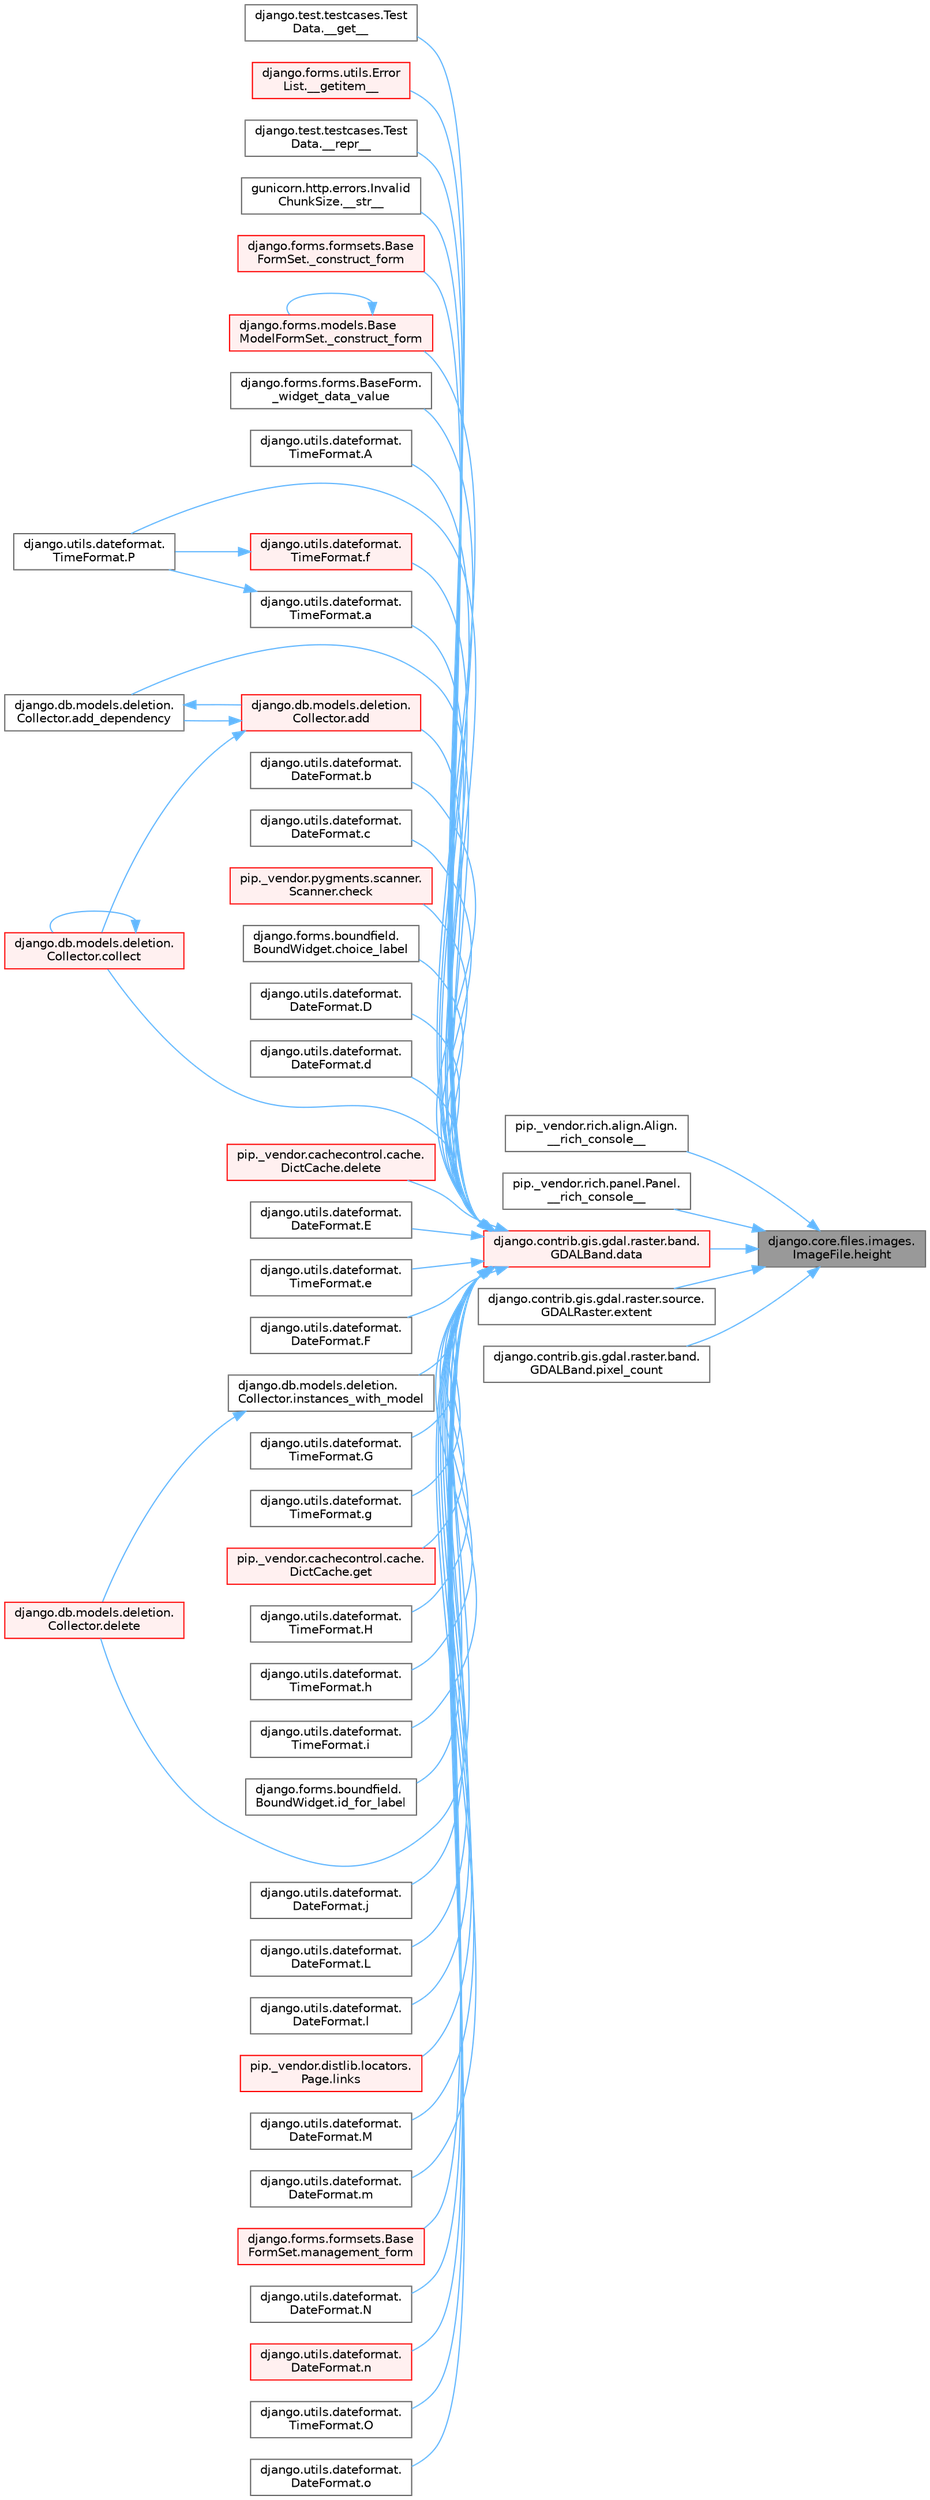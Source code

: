 digraph "django.core.files.images.ImageFile.height"
{
 // LATEX_PDF_SIZE
  bgcolor="transparent";
  edge [fontname=Helvetica,fontsize=10,labelfontname=Helvetica,labelfontsize=10];
  node [fontname=Helvetica,fontsize=10,shape=box,height=0.2,width=0.4];
  rankdir="RL";
  Node1 [id="Node000001",label="django.core.files.images.\lImageFile.height",height=0.2,width=0.4,color="gray40", fillcolor="grey60", style="filled", fontcolor="black",tooltip=" "];
  Node1 -> Node2 [id="edge1_Node000001_Node000002",dir="back",color="steelblue1",style="solid",tooltip=" "];
  Node2 [id="Node000002",label="pip._vendor.rich.align.Align.\l__rich_console__",height=0.2,width=0.4,color="grey40", fillcolor="white", style="filled",URL="$classpip_1_1__vendor_1_1rich_1_1align_1_1_align.html#afd4f8994e1355e2c22c2aa1145f0d400",tooltip=" "];
  Node1 -> Node3 [id="edge2_Node000001_Node000003",dir="back",color="steelblue1",style="solid",tooltip=" "];
  Node3 [id="Node000003",label="pip._vendor.rich.panel.Panel.\l__rich_console__",height=0.2,width=0.4,color="grey40", fillcolor="white", style="filled",URL="$classpip_1_1__vendor_1_1rich_1_1panel_1_1_panel.html#a6c612abd2dc827e0625fba926d709fb6",tooltip=" "];
  Node1 -> Node4 [id="edge3_Node000001_Node000004",dir="back",color="steelblue1",style="solid",tooltip=" "];
  Node4 [id="Node000004",label="django.contrib.gis.gdal.raster.band.\lGDALBand.data",height=0.2,width=0.4,color="red", fillcolor="#FFF0F0", style="filled",URL="$classdjango_1_1contrib_1_1gis_1_1gdal_1_1raster_1_1band_1_1_g_d_a_l_band.html#a5d37dc4c4d5a50a21b75460e75f9ee4d",tooltip=" "];
  Node4 -> Node5 [id="edge4_Node000004_Node000005",dir="back",color="steelblue1",style="solid",tooltip=" "];
  Node5 [id="Node000005",label="django.test.testcases.Test\lData.__get__",height=0.2,width=0.4,color="grey40", fillcolor="white", style="filled",URL="$classdjango_1_1test_1_1testcases_1_1_test_data.html#a6b90c1a9262cf266d34b5e5faa257454",tooltip=" "];
  Node4 -> Node6 [id="edge5_Node000004_Node000006",dir="back",color="steelblue1",style="solid",tooltip=" "];
  Node6 [id="Node000006",label="django.forms.utils.Error\lList.__getitem__",height=0.2,width=0.4,color="red", fillcolor="#FFF0F0", style="filled",URL="$classdjango_1_1forms_1_1utils_1_1_error_list.html#a2e2a77de3202d50ed650ac677fc03b24",tooltip=" "];
  Node4 -> Node675 [id="edge6_Node000004_Node000675",dir="back",color="steelblue1",style="solid",tooltip=" "];
  Node675 [id="Node000675",label="django.test.testcases.Test\lData.__repr__",height=0.2,width=0.4,color="grey40", fillcolor="white", style="filled",URL="$classdjango_1_1test_1_1testcases_1_1_test_data.html#afdff675b2003e7c32b6eccee739f936d",tooltip=" "];
  Node4 -> Node676 [id="edge7_Node000004_Node000676",dir="back",color="steelblue1",style="solid",tooltip=" "];
  Node676 [id="Node000676",label="gunicorn.http.errors.Invalid\lChunkSize.__str__",height=0.2,width=0.4,color="grey40", fillcolor="white", style="filled",URL="$classgunicorn_1_1http_1_1errors_1_1_invalid_chunk_size.html#ad3e2302a318e7c6532a3845dd0d9ab08",tooltip=" "];
  Node4 -> Node677 [id="edge8_Node000004_Node000677",dir="back",color="steelblue1",style="solid",tooltip=" "];
  Node677 [id="Node000677",label="django.forms.formsets.Base\lFormSet._construct_form",height=0.2,width=0.4,color="red", fillcolor="#FFF0F0", style="filled",URL="$classdjango_1_1forms_1_1formsets_1_1_base_form_set.html#a4a92b0779a5f5964325e73f9c8521fe8",tooltip=" "];
  Node4 -> Node1891 [id="edge9_Node000004_Node001891",dir="back",color="steelblue1",style="solid",tooltip=" "];
  Node1891 [id="Node001891",label="django.forms.models.Base\lModelFormSet._construct_form",height=0.2,width=0.4,color="red", fillcolor="#FFF0F0", style="filled",URL="$classdjango_1_1forms_1_1models_1_1_base_model_form_set.html#a2318f52c4f2963f7674c8e15e2f3c324",tooltip=" "];
  Node1891 -> Node1891 [id="edge10_Node001891_Node001891",dir="back",color="steelblue1",style="solid",tooltip=" "];
  Node4 -> Node789 [id="edge11_Node000004_Node000789",dir="back",color="steelblue1",style="solid",tooltip=" "];
  Node789 [id="Node000789",label="django.forms.forms.BaseForm.\l_widget_data_value",height=0.2,width=0.4,color="grey40", fillcolor="white", style="filled",URL="$classdjango_1_1forms_1_1forms_1_1_base_form.html#a237e69a267c76deaa1f2bb226b221391",tooltip=" "];
  Node4 -> Node2536 [id="edge12_Node000004_Node002536",dir="back",color="steelblue1",style="solid",tooltip=" "];
  Node2536 [id="Node002536",label="django.utils.dateformat.\lTimeFormat.A",height=0.2,width=0.4,color="grey40", fillcolor="white", style="filled",URL="$classdjango_1_1utils_1_1dateformat_1_1_time_format.html#a898c46892be32ae0b87cb43c4fae59be",tooltip=" "];
  Node4 -> Node2537 [id="edge13_Node000004_Node002537",dir="back",color="steelblue1",style="solid",tooltip=" "];
  Node2537 [id="Node002537",label="django.utils.dateformat.\lTimeFormat.a",height=0.2,width=0.4,color="grey40", fillcolor="white", style="filled",URL="$classdjango_1_1utils_1_1dateformat_1_1_time_format.html#a409404e03f8dee0ca4d78182bf1e0deb",tooltip=" "];
  Node2537 -> Node2538 [id="edge14_Node002537_Node002538",dir="back",color="steelblue1",style="solid",tooltip=" "];
  Node2538 [id="Node002538",label="django.utils.dateformat.\lTimeFormat.P",height=0.2,width=0.4,color="grey40", fillcolor="white", style="filled",URL="$classdjango_1_1utils_1_1dateformat_1_1_time_format.html#ae2632bdb5a3a38e4f4da1238764dbafb",tooltip=" "];
  Node4 -> Node2539 [id="edge15_Node000004_Node002539",dir="back",color="steelblue1",style="solid",tooltip=" "];
  Node2539 [id="Node002539",label="django.db.models.deletion.\lCollector.add",height=0.2,width=0.4,color="red", fillcolor="#FFF0F0", style="filled",URL="$classdjango_1_1db_1_1models_1_1deletion_1_1_collector.html#a92a25e9aef2930eb72e650f4e05abd18",tooltip=" "];
  Node2539 -> Node2540 [id="edge16_Node002539_Node002540",dir="back",color="steelblue1",style="solid",tooltip=" "];
  Node2540 [id="Node002540",label="django.db.models.deletion.\lCollector.add_dependency",height=0.2,width=0.4,color="grey40", fillcolor="white", style="filled",URL="$classdjango_1_1db_1_1models_1_1deletion_1_1_collector.html#a574d0f3a7a5934549fdb9a7db96db1ef",tooltip=" "];
  Node2540 -> Node2539 [id="edge17_Node002540_Node002539",dir="back",color="steelblue1",style="solid",tooltip=" "];
  Node2539 -> Node320 [id="edge18_Node002539_Node000320",dir="back",color="steelblue1",style="solid",tooltip=" "];
  Node320 [id="Node000320",label="django.db.models.deletion.\lCollector.collect",height=0.2,width=0.4,color="red", fillcolor="#FFF0F0", style="filled",URL="$classdjango_1_1db_1_1models_1_1deletion_1_1_collector.html#ae6d2a061dcb129755a51ced6ab45edad",tooltip=" "];
  Node320 -> Node320 [id="edge19_Node000320_Node000320",dir="back",color="steelblue1",style="solid",tooltip=" "];
  Node4 -> Node2540 [id="edge20_Node000004_Node002540",dir="back",color="steelblue1",style="solid",tooltip=" "];
  Node4 -> Node2542 [id="edge21_Node000004_Node002542",dir="back",color="steelblue1",style="solid",tooltip=" "];
  Node2542 [id="Node002542",label="django.utils.dateformat.\lDateFormat.b",height=0.2,width=0.4,color="grey40", fillcolor="white", style="filled",URL="$classdjango_1_1utils_1_1dateformat_1_1_date_format.html#a8633e29d9a65ad9829e32de99d9fcd34",tooltip=" "];
  Node4 -> Node2543 [id="edge22_Node000004_Node002543",dir="back",color="steelblue1",style="solid",tooltip=" "];
  Node2543 [id="Node002543",label="django.utils.dateformat.\lDateFormat.c",height=0.2,width=0.4,color="grey40", fillcolor="white", style="filled",URL="$classdjango_1_1utils_1_1dateformat_1_1_date_format.html#ad2ca67d40b05e991817ddd607214eae0",tooltip=" "];
  Node4 -> Node2544 [id="edge23_Node000004_Node002544",dir="back",color="steelblue1",style="solid",tooltip=" "];
  Node2544 [id="Node002544",label="pip._vendor.pygments.scanner.\lScanner.check",height=0.2,width=0.4,color="red", fillcolor="#FFF0F0", style="filled",URL="$classpip_1_1__vendor_1_1pygments_1_1scanner_1_1_scanner.html#a40f26bfe3c57607db66676e8a797a62b",tooltip=" "];
  Node4 -> Node2545 [id="edge24_Node000004_Node002545",dir="back",color="steelblue1",style="solid",tooltip=" "];
  Node2545 [id="Node002545",label="django.forms.boundfield.\lBoundWidget.choice_label",height=0.2,width=0.4,color="grey40", fillcolor="white", style="filled",URL="$classdjango_1_1forms_1_1boundfield_1_1_bound_widget.html#a3aec5525486682881c34e1a1ba2a05de",tooltip=" "];
  Node4 -> Node320 [id="edge25_Node000004_Node000320",dir="back",color="steelblue1",style="solid",tooltip=" "];
  Node4 -> Node2546 [id="edge26_Node000004_Node002546",dir="back",color="steelblue1",style="solid",tooltip=" "];
  Node2546 [id="Node002546",label="django.utils.dateformat.\lDateFormat.D",height=0.2,width=0.4,color="grey40", fillcolor="white", style="filled",URL="$classdjango_1_1utils_1_1dateformat_1_1_date_format.html#a002850f733cf8c0a562121f6e228aeb3",tooltip=" "];
  Node4 -> Node2547 [id="edge27_Node000004_Node002547",dir="back",color="steelblue1",style="solid",tooltip=" "];
  Node2547 [id="Node002547",label="django.utils.dateformat.\lDateFormat.d",height=0.2,width=0.4,color="grey40", fillcolor="white", style="filled",URL="$classdjango_1_1utils_1_1dateformat_1_1_date_format.html#a27935d9f37aa434dfb53a482b3bfeefb",tooltip=" "];
  Node4 -> Node934 [id="edge28_Node000004_Node000934",dir="back",color="steelblue1",style="solid",tooltip=" "];
  Node934 [id="Node000934",label="django.db.models.deletion.\lCollector.delete",height=0.2,width=0.4,color="red", fillcolor="#FFF0F0", style="filled",URL="$classdjango_1_1db_1_1models_1_1deletion_1_1_collector.html#aabaf91f3931f344113179c2f8f94686b",tooltip=" "];
  Node4 -> Node2548 [id="edge29_Node000004_Node002548",dir="back",color="steelblue1",style="solid",tooltip=" "];
  Node2548 [id="Node002548",label="pip._vendor.cachecontrol.cache.\lDictCache.delete",height=0.2,width=0.4,color="red", fillcolor="#FFF0F0", style="filled",URL="$classpip_1_1__vendor_1_1cachecontrol_1_1cache_1_1_dict_cache.html#a3066e8b602136e391823cc137becf98f",tooltip=" "];
  Node4 -> Node2549 [id="edge30_Node000004_Node002549",dir="back",color="steelblue1",style="solid",tooltip=" "];
  Node2549 [id="Node002549",label="django.utils.dateformat.\lDateFormat.E",height=0.2,width=0.4,color="grey40", fillcolor="white", style="filled",URL="$classdjango_1_1utils_1_1dateformat_1_1_date_format.html#a1d0e9537525e4a97c5ca77c88ac613b1",tooltip=" "];
  Node4 -> Node2550 [id="edge31_Node000004_Node002550",dir="back",color="steelblue1",style="solid",tooltip=" "];
  Node2550 [id="Node002550",label="django.utils.dateformat.\lTimeFormat.e",height=0.2,width=0.4,color="grey40", fillcolor="white", style="filled",URL="$classdjango_1_1utils_1_1dateformat_1_1_time_format.html#a1e085c601b57598b92250dab62e813b3",tooltip=" "];
  Node4 -> Node2551 [id="edge32_Node000004_Node002551",dir="back",color="steelblue1",style="solid",tooltip=" "];
  Node2551 [id="Node002551",label="django.utils.dateformat.\lDateFormat.F",height=0.2,width=0.4,color="grey40", fillcolor="white", style="filled",URL="$classdjango_1_1utils_1_1dateformat_1_1_date_format.html#a2e04f958eaa2f257de9b87aa65104e3a",tooltip=" "];
  Node4 -> Node2552 [id="edge33_Node000004_Node002552",dir="back",color="steelblue1",style="solid",tooltip=" "];
  Node2552 [id="Node002552",label="django.utils.dateformat.\lTimeFormat.f",height=0.2,width=0.4,color="red", fillcolor="#FFF0F0", style="filled",URL="$classdjango_1_1utils_1_1dateformat_1_1_time_format.html#a917dbc4f3103e5d9dd416fce475b48a8",tooltip=" "];
  Node2552 -> Node2538 [id="edge34_Node002552_Node002538",dir="back",color="steelblue1",style="solid",tooltip=" "];
  Node4 -> Node2578 [id="edge35_Node000004_Node002578",dir="back",color="steelblue1",style="solid",tooltip=" "];
  Node2578 [id="Node002578",label="django.utils.dateformat.\lTimeFormat.G",height=0.2,width=0.4,color="grey40", fillcolor="white", style="filled",URL="$classdjango_1_1utils_1_1dateformat_1_1_time_format.html#a6f5d8732bf3ac17b56a2e87de3c9e367",tooltip=" "];
  Node4 -> Node2579 [id="edge36_Node000004_Node002579",dir="back",color="steelblue1",style="solid",tooltip=" "];
  Node2579 [id="Node002579",label="django.utils.dateformat.\lTimeFormat.g",height=0.2,width=0.4,color="grey40", fillcolor="white", style="filled",URL="$classdjango_1_1utils_1_1dateformat_1_1_time_format.html#ac4630658ccead044b34927abc554f474",tooltip=" "];
  Node4 -> Node2580 [id="edge37_Node000004_Node002580",dir="back",color="steelblue1",style="solid",tooltip=" "];
  Node2580 [id="Node002580",label="pip._vendor.cachecontrol.cache.\lDictCache.get",height=0.2,width=0.4,color="red", fillcolor="#FFF0F0", style="filled",URL="$classpip_1_1__vendor_1_1cachecontrol_1_1cache_1_1_dict_cache.html#a0ef6aa3dd4d452e9c479b3d9f85017ab",tooltip=" "];
  Node4 -> Node2581 [id="edge38_Node000004_Node002581",dir="back",color="steelblue1",style="solid",tooltip=" "];
  Node2581 [id="Node002581",label="django.utils.dateformat.\lTimeFormat.H",height=0.2,width=0.4,color="grey40", fillcolor="white", style="filled",URL="$classdjango_1_1utils_1_1dateformat_1_1_time_format.html#a4cc426ca9b581ac1e31e955c0a993b31",tooltip=" "];
  Node4 -> Node2582 [id="edge39_Node000004_Node002582",dir="back",color="steelblue1",style="solid",tooltip=" "];
  Node2582 [id="Node002582",label="django.utils.dateformat.\lTimeFormat.h",height=0.2,width=0.4,color="grey40", fillcolor="white", style="filled",URL="$classdjango_1_1utils_1_1dateformat_1_1_time_format.html#aad463df97a027d66fbdc7856bca63159",tooltip=" "];
  Node4 -> Node2583 [id="edge40_Node000004_Node002583",dir="back",color="steelblue1",style="solid",tooltip=" "];
  Node2583 [id="Node002583",label="django.utils.dateformat.\lTimeFormat.i",height=0.2,width=0.4,color="grey40", fillcolor="white", style="filled",URL="$classdjango_1_1utils_1_1dateformat_1_1_time_format.html#aa3bcd3be255948c0fb29af47ae7ad392",tooltip=" "];
  Node4 -> Node2584 [id="edge41_Node000004_Node002584",dir="back",color="steelblue1",style="solid",tooltip=" "];
  Node2584 [id="Node002584",label="django.forms.boundfield.\lBoundWidget.id_for_label",height=0.2,width=0.4,color="grey40", fillcolor="white", style="filled",URL="$classdjango_1_1forms_1_1boundfield_1_1_bound_widget.html#adb9f0f4edf50ee0b4a4b36b4954151da",tooltip=" "];
  Node4 -> Node2585 [id="edge42_Node000004_Node002585",dir="back",color="steelblue1",style="solid",tooltip=" "];
  Node2585 [id="Node002585",label="django.db.models.deletion.\lCollector.instances_with_model",height=0.2,width=0.4,color="grey40", fillcolor="white", style="filled",URL="$classdjango_1_1db_1_1models_1_1deletion_1_1_collector.html#aa9b21b7799f8225f3b8dad9c58326540",tooltip=" "];
  Node2585 -> Node934 [id="edge43_Node002585_Node000934",dir="back",color="steelblue1",style="solid",tooltip=" "];
  Node4 -> Node2586 [id="edge44_Node000004_Node002586",dir="back",color="steelblue1",style="solid",tooltip=" "];
  Node2586 [id="Node002586",label="django.utils.dateformat.\lDateFormat.j",height=0.2,width=0.4,color="grey40", fillcolor="white", style="filled",URL="$classdjango_1_1utils_1_1dateformat_1_1_date_format.html#abbfbaa5549511014adfdf8a92a42f7d5",tooltip=" "];
  Node4 -> Node2587 [id="edge45_Node000004_Node002587",dir="back",color="steelblue1",style="solid",tooltip=" "];
  Node2587 [id="Node002587",label="django.utils.dateformat.\lDateFormat.L",height=0.2,width=0.4,color="grey40", fillcolor="white", style="filled",URL="$classdjango_1_1utils_1_1dateformat_1_1_date_format.html#ac8235dd49b9ef3021d3cc16d1860367b",tooltip=" "];
  Node4 -> Node2588 [id="edge46_Node000004_Node002588",dir="back",color="steelblue1",style="solid",tooltip=" "];
  Node2588 [id="Node002588",label="django.utils.dateformat.\lDateFormat.l",height=0.2,width=0.4,color="grey40", fillcolor="white", style="filled",URL="$classdjango_1_1utils_1_1dateformat_1_1_date_format.html#aea94bc311d8a0ae028cb80906b45b05c",tooltip=" "];
  Node4 -> Node2589 [id="edge47_Node000004_Node002589",dir="back",color="steelblue1",style="solid",tooltip=" "];
  Node2589 [id="Node002589",label="pip._vendor.distlib.locators.\lPage.links",height=0.2,width=0.4,color="red", fillcolor="#FFF0F0", style="filled",URL="$classpip_1_1__vendor_1_1distlib_1_1locators_1_1_page.html#affbb2ce755c1a4cfe309eff9f10632cc",tooltip=" "];
  Node4 -> Node2594 [id="edge48_Node000004_Node002594",dir="back",color="steelblue1",style="solid",tooltip=" "];
  Node2594 [id="Node002594",label="django.utils.dateformat.\lDateFormat.M",height=0.2,width=0.4,color="grey40", fillcolor="white", style="filled",URL="$classdjango_1_1utils_1_1dateformat_1_1_date_format.html#aece00f619f4dff6527808f442dd16d48",tooltip=" "];
  Node4 -> Node2595 [id="edge49_Node000004_Node002595",dir="back",color="steelblue1",style="solid",tooltip=" "];
  Node2595 [id="Node002595",label="django.utils.dateformat.\lDateFormat.m",height=0.2,width=0.4,color="grey40", fillcolor="white", style="filled",URL="$classdjango_1_1utils_1_1dateformat_1_1_date_format.html#a4bcb97dd5ca149285a56cb9fb6213e43",tooltip=" "];
  Node4 -> Node1895 [id="edge50_Node000004_Node001895",dir="back",color="steelblue1",style="solid",tooltip=" "];
  Node1895 [id="Node001895",label="django.forms.formsets.Base\lFormSet.management_form",height=0.2,width=0.4,color="red", fillcolor="#FFF0F0", style="filled",URL="$classdjango_1_1forms_1_1formsets_1_1_base_form_set.html#a4fca1fb0745bdade6e7a259744b90d94",tooltip=" "];
  Node4 -> Node2596 [id="edge51_Node000004_Node002596",dir="back",color="steelblue1",style="solid",tooltip=" "];
  Node2596 [id="Node002596",label="django.utils.dateformat.\lDateFormat.N",height=0.2,width=0.4,color="grey40", fillcolor="white", style="filled",URL="$classdjango_1_1utils_1_1dateformat_1_1_date_format.html#a80829f0330050b2a26cb0431b1615a2d",tooltip=" "];
  Node4 -> Node2597 [id="edge52_Node000004_Node002597",dir="back",color="steelblue1",style="solid",tooltip=" "];
  Node2597 [id="Node002597",label="django.utils.dateformat.\lDateFormat.n",height=0.2,width=0.4,color="red", fillcolor="#FFF0F0", style="filled",URL="$classdjango_1_1utils_1_1dateformat_1_1_date_format.html#a1ae7b2d5135c8aa3d1117e7906704ee8",tooltip=" "];
  Node4 -> Node2624 [id="edge53_Node000004_Node002624",dir="back",color="steelblue1",style="solid",tooltip=" "];
  Node2624 [id="Node002624",label="django.utils.dateformat.\lTimeFormat.O",height=0.2,width=0.4,color="grey40", fillcolor="white", style="filled",URL="$classdjango_1_1utils_1_1dateformat_1_1_time_format.html#aece256a4075c738d04d85823bc2a5c05",tooltip=" "];
  Node4 -> Node2625 [id="edge54_Node000004_Node002625",dir="back",color="steelblue1",style="solid",tooltip=" "];
  Node2625 [id="Node002625",label="django.utils.dateformat.\lDateFormat.o",height=0.2,width=0.4,color="grey40", fillcolor="white", style="filled",URL="$classdjango_1_1utils_1_1dateformat_1_1_date_format.html#a0a548e5ddef374cd793bb42d3edfe4a9",tooltip=" "];
  Node4 -> Node2538 [id="edge55_Node000004_Node002538",dir="back",color="steelblue1",style="solid",tooltip=" "];
  Node1 -> Node1385 [id="edge56_Node000001_Node001385",dir="back",color="steelblue1",style="solid",tooltip=" "];
  Node1385 [id="Node001385",label="django.contrib.gis.gdal.raster.source.\lGDALRaster.extent",height=0.2,width=0.4,color="grey40", fillcolor="white", style="filled",URL="$classdjango_1_1contrib_1_1gis_1_1gdal_1_1raster_1_1source_1_1_g_d_a_l_raster.html#a6c6ebff33a0400d9a9cee3234c9225d9",tooltip=" "];
  Node1 -> Node1386 [id="edge57_Node000001_Node001386",dir="back",color="steelblue1",style="solid",tooltip=" "];
  Node1386 [id="Node001386",label="django.contrib.gis.gdal.raster.band.\lGDALBand.pixel_count",height=0.2,width=0.4,color="grey40", fillcolor="white", style="filled",URL="$classdjango_1_1contrib_1_1gis_1_1gdal_1_1raster_1_1band_1_1_g_d_a_l_band.html#a64316e47ff5e837909125e645a674b5d",tooltip=" "];
}
